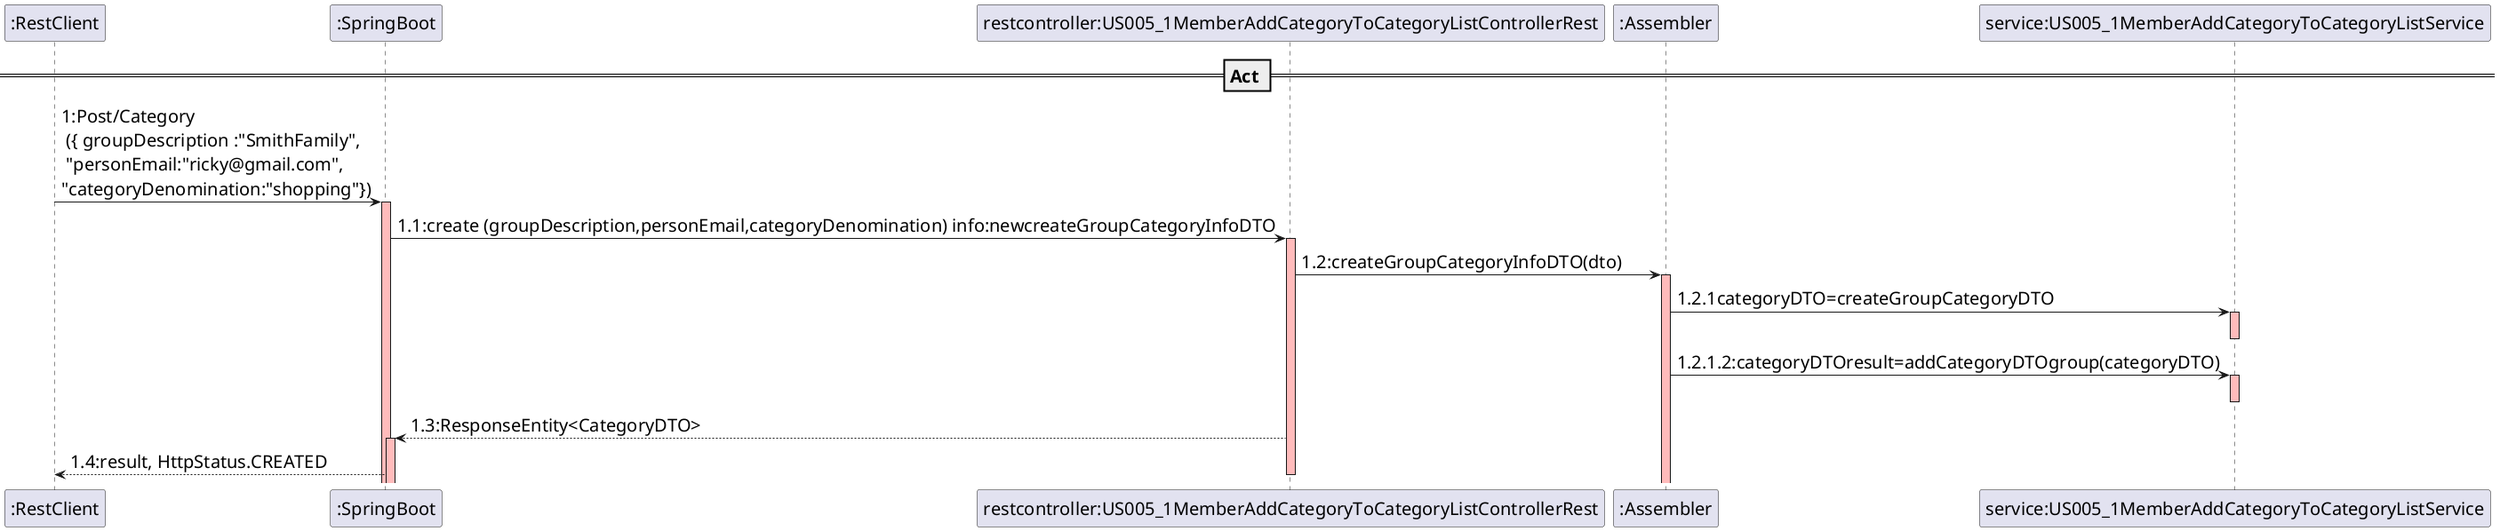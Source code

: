 @startuml
skinparam DefaultFontSize 20

participant ":RestClient"

participant ":SpringBoot"

participant "restcontroller:US005_1MemberAddCategoryToCategoryListControllerRest"

== Act ==
":RestClient" -> ":SpringBoot" :1:Post/Category \n ({ groupDescription :"SmithFamily",\n "personEmail:"ricky@gmail.com",\n"categoryDenomination:"shopping"})
activate ":SpringBoot" #FFBBBB

":SpringBoot"->"restcontroller:US005_1MemberAddCategoryToCategoryListControllerRest":1.1:create (groupDescription,personEmail,categoryDenomination) info:newcreateGroupCategoryInfoDTO
activate "restcontroller:US005_1MemberAddCategoryToCategoryListControllerRest" #FFBBBB

"restcontroller:US005_1MemberAddCategoryToCategoryListControllerRest"-> ":Assembler":1.2:createGroupCategoryInfoDTO(dto)
activate ":Assembler" #FFBBBB

":Assembler"->"service:US005_1MemberAddCategoryToCategoryListService":1.2.1categoryDTO=createGroupCategoryDTO
activate "service:US005_1MemberAddCategoryToCategoryListService" #FFBBBB
deactivate "service:US005_1MemberAddCategoryToCategoryListService" #FFBBBB

":Assembler"->"service:US005_1MemberAddCategoryToCategoryListService":1.2.1.2:categoryDTOresult=addCategoryDTOgroup(categoryDTO)
activate "service:US005_1MemberAddCategoryToCategoryListService" #FFBBBB
deactivate "service:US005_1MemberAddCategoryToCategoryListService" #FFBBBB

"restcontroller:US005_1MemberAddCategoryToCategoryListControllerRest"--> ":SpringBoot":1.3:ResponseEntity<CategoryDTO>
activate ":SpringBoot" #FFBBBB

":SpringBoot"-->":RestClient":1.4:result, HttpStatus.CREATED

deactivate "service:US005_1MemberAddCategoryToCategoryListService"
deactivate "restcontroller:US005_1MemberAddCategoryToCategoryListControllerRest"

@enduml